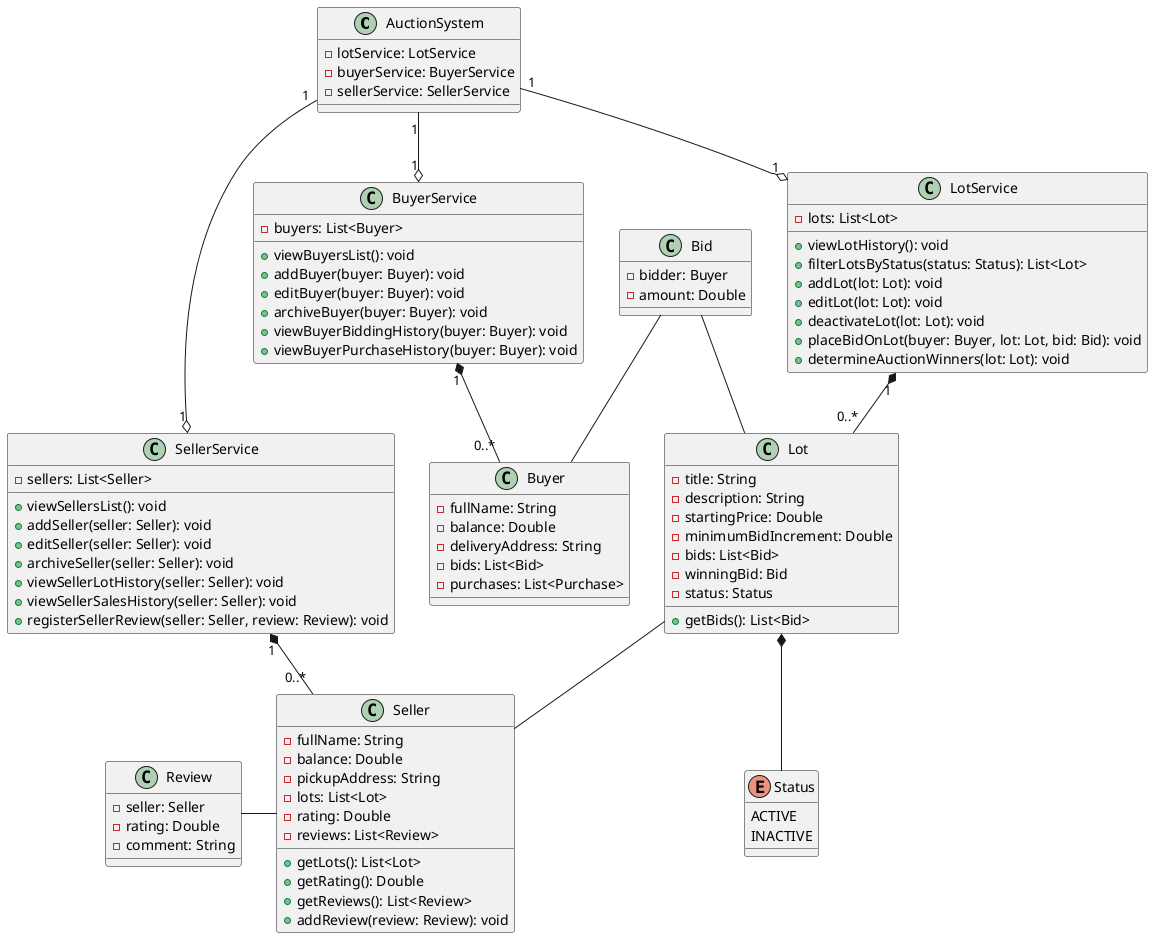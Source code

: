 @startuml

class AuctionSystem {
  - lotService: LotService
  - buyerService: BuyerService
  - sellerService: SellerService
}

class LotService {
    - lots: List<Lot>
    + viewLotHistory(): void
    + filterLotsByStatus(status: Status): List<Lot>
    + addLot(lot: Lot): void
    + editLot(lot: Lot): void
    + deactivateLot(lot: Lot): void
    + placeBidOnLot(buyer: Buyer, lot: Lot, bid: Bid): void
    + determineAuctionWinners(lot: Lot): void
}

class BuyerService {
    - buyers: List<Buyer>
    + viewBuyersList(): void
    + addBuyer(buyer: Buyer): void
    + editBuyer(buyer: Buyer): void
    + archiveBuyer(buyer: Buyer): void
    + viewBuyerBiddingHistory(buyer: Buyer): void
    + viewBuyerPurchaseHistory(buyer: Buyer): void
}

class SellerService {
    - sellers: List<Seller>
  
    + viewSellersList(): void
    + addSeller(seller: Seller): void
    + editSeller(seller: Seller): void
    + archiveSeller(seller: Seller): void
    + viewSellerLotHistory(seller: Seller): void
    + viewSellerSalesHistory(seller: Seller): void
    + registerSellerReview(seller: Seller, review: Review): void
}

class Buyer {
  - fullName: String
  - balance: Double
  - deliveryAddress: String
  - bids: List<Bid>
  - purchases: List<Purchase>
}

class Seller {
  - fullName: String
  - balance: Double
  - pickupAddress: String
  - lots: List<Lot>
  - rating: Double
  - reviews: List<Review>
  + getLots(): List<Lot>
  + getRating(): Double
  + getReviews(): List<Review>
  + addReview(review: Review): void
}

class Lot {
  - title: String
  - description: String
  - startingPrice: Double
  - minimumBidIncrement: Double
  - bids: List<Bid>
  - winningBid: Bid
  - status: Status
  + getBids(): List<Bid>
}

class Bid {
  - bidder: Buyer
  - amount: Double
}


class Review {
  - seller: Seller
  - rating: Double
  - comment: String
}

enum Status {
  ACTIVE
  INACTIVE
}

BuyerService "1" *-- "0..*" Buyer
SellerService "1" *-- "0..*" Seller
LotService "1" *-- "0..*" Lot

AuctionSystem "1" --o "1" BuyerService
AuctionSystem "1" --o "1" SellerService
AuctionSystem "1" --o "1" LotService

Bid -- Lot
Bid -- Buyer
Lot -- Seller
Review - Seller

Lot *-- Status

' AuctionSystem "1" *-- "0..*" Buyer
' Buyer "1" *-- "*" Bid
' Buyer "1" *-- "*" Purchase
' Seller "1" *-- "*" Review
' Lot "1" *-- "*" Bid
' Lot "0..1" -- "1" Bid
' Lot "1" *-- "*" Purchase

@enduml
